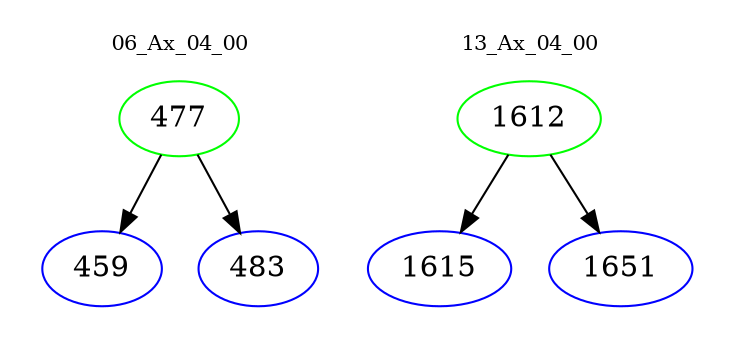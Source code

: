digraph{
subgraph cluster_0 {
color = white
label = "06_Ax_04_00";
fontsize=10;
T0_477 [label="477", color="green"]
T0_477 -> T0_459 [color="black"]
T0_459 [label="459", color="blue"]
T0_477 -> T0_483 [color="black"]
T0_483 [label="483", color="blue"]
}
subgraph cluster_1 {
color = white
label = "13_Ax_04_00";
fontsize=10;
T1_1612 [label="1612", color="green"]
T1_1612 -> T1_1615 [color="black"]
T1_1615 [label="1615", color="blue"]
T1_1612 -> T1_1651 [color="black"]
T1_1651 [label="1651", color="blue"]
}
}
